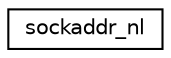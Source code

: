digraph G
{
  edge [fontname="Helvetica",fontsize="10",labelfontname="Helvetica",labelfontsize="10"];
  node [fontname="Helvetica",fontsize="10",shape=record];
  rankdir="LR";
  Node1 [label="sockaddr_nl",height=0.2,width=0.4,color="black", fillcolor="white", style="filled",URL="$structsockaddr__nl.html"];
}
